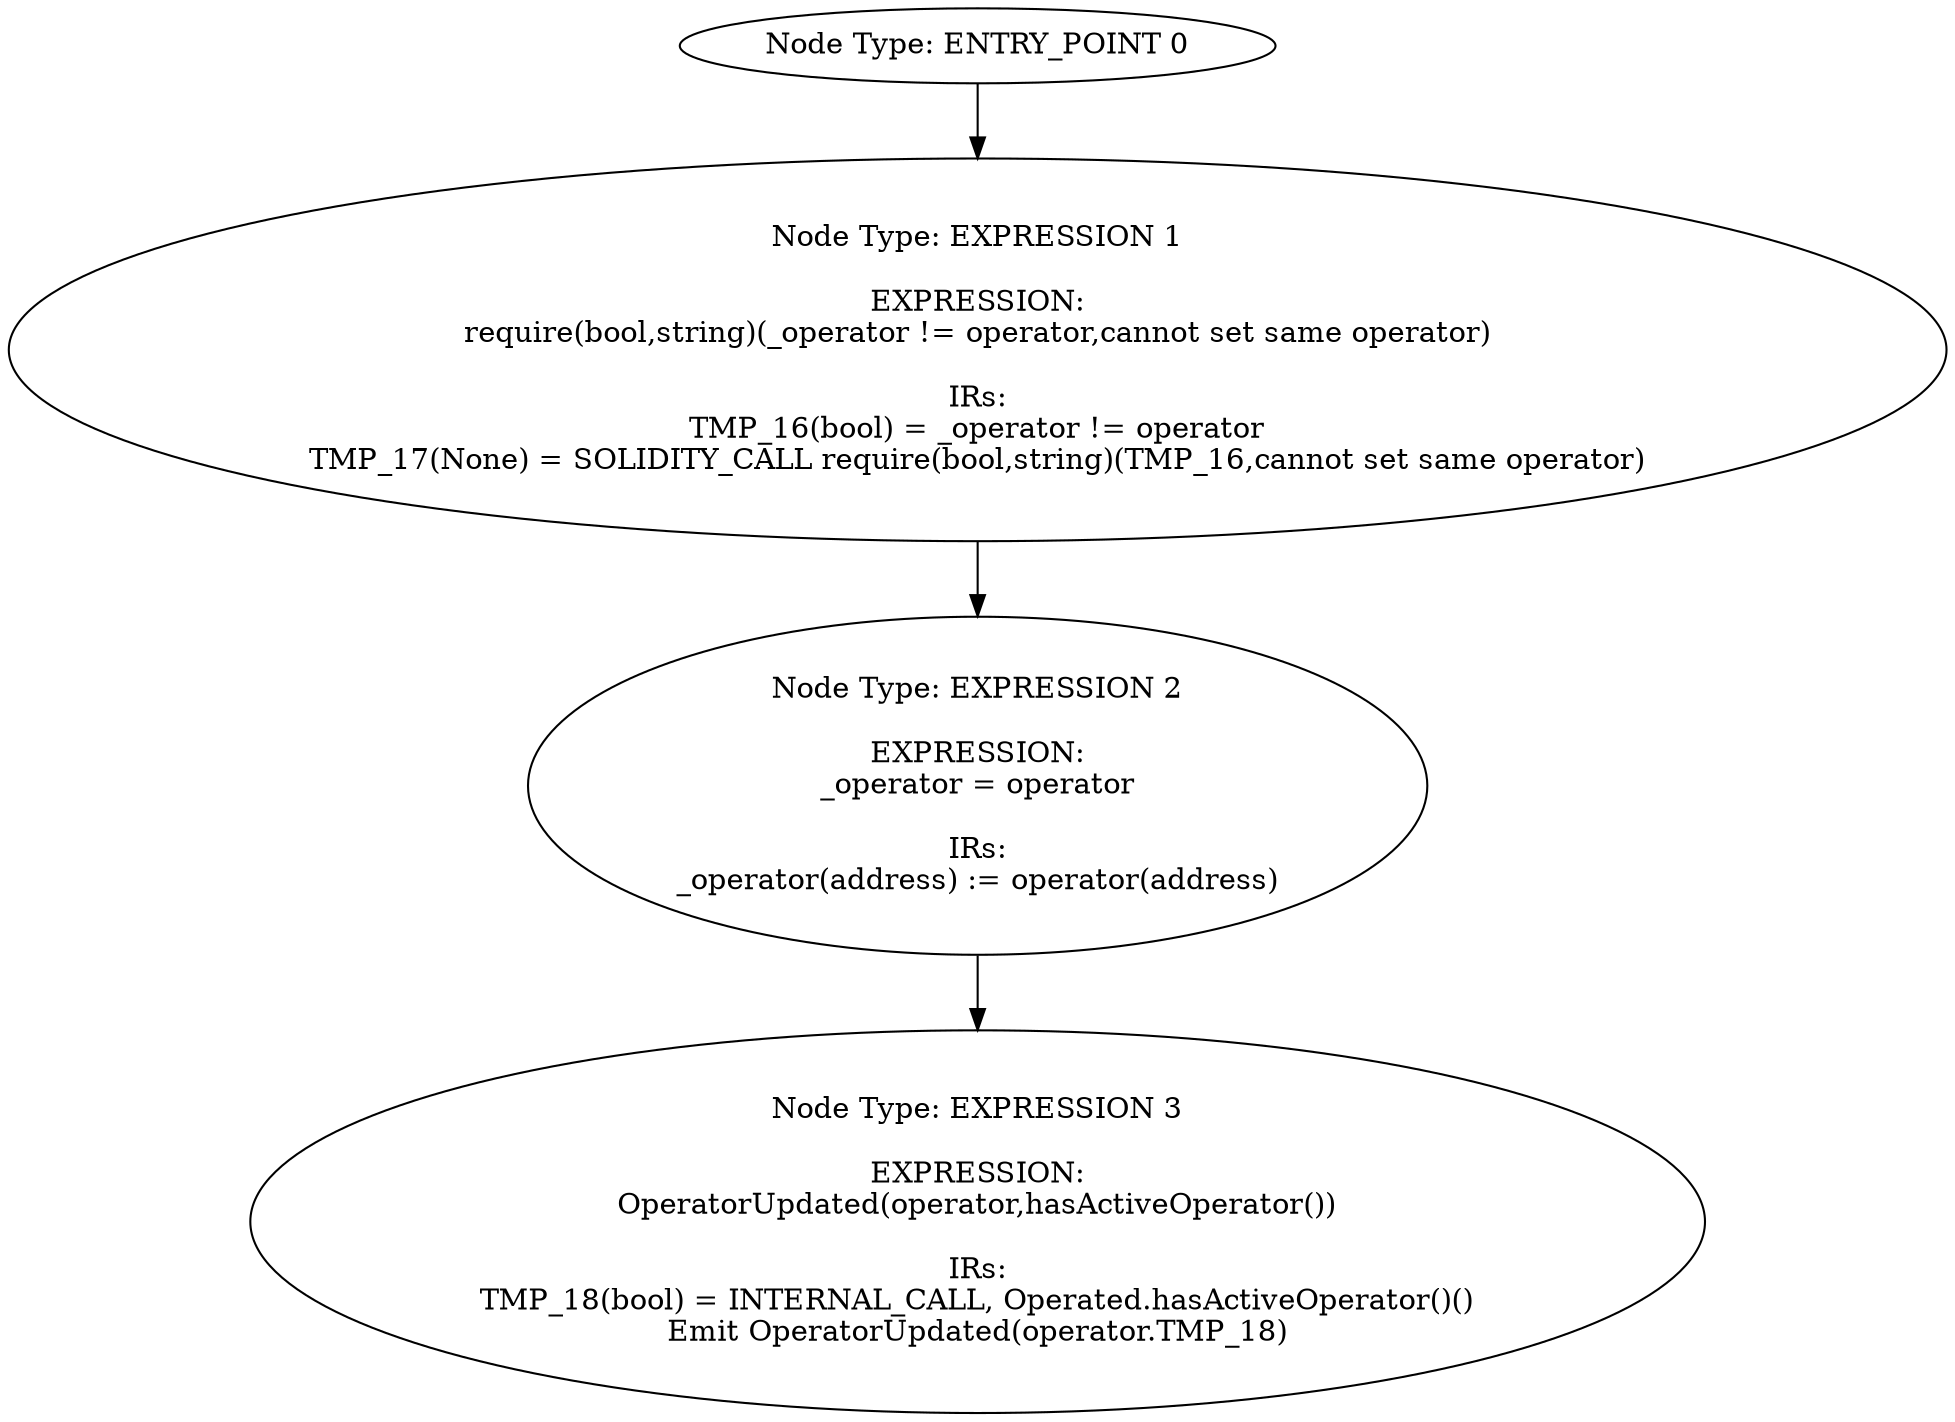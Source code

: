 digraph{
0[label="Node Type: ENTRY_POINT 0
"];
0->1;
1[label="Node Type: EXPRESSION 1

EXPRESSION:
require(bool,string)(_operator != operator,cannot set same operator)

IRs:
TMP_16(bool) = _operator != operator
TMP_17(None) = SOLIDITY_CALL require(bool,string)(TMP_16,cannot set same operator)"];
1->2;
2[label="Node Type: EXPRESSION 2

EXPRESSION:
_operator = operator

IRs:
_operator(address) := operator(address)"];
2->3;
3[label="Node Type: EXPRESSION 3

EXPRESSION:
OperatorUpdated(operator,hasActiveOperator())

IRs:
TMP_18(bool) = INTERNAL_CALL, Operated.hasActiveOperator()()
Emit OperatorUpdated(operator.TMP_18)"];
}
